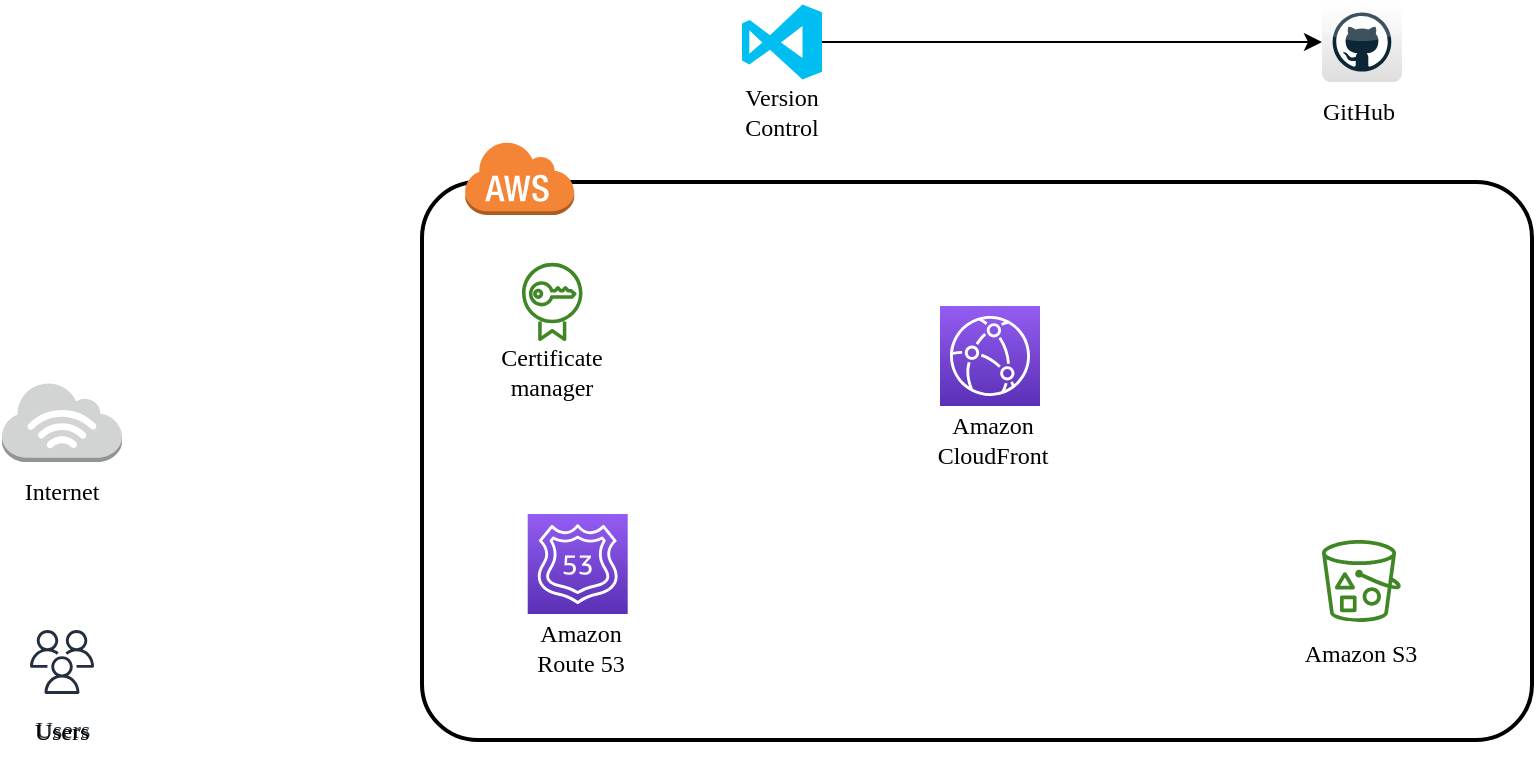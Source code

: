 <mxfile>
    <diagram id="efd7aKCfsBcA8Dt1WBM9" name="Page-1">
        <mxGraphModel dx="816" dy="427" grid="1" gridSize="10" guides="1" tooltips="1" connect="1" arrows="1" fold="1" page="1" pageScale="1" pageWidth="850" pageHeight="1100" background="none" math="0" shadow="0">
            <root>
                <mxCell id="0"/>
                <mxCell id="1" parent="0"/>
                <mxCell id="50" value="" style="edgeStyle=none;html=1;fontFamily=Garamond;" parent="1" source="12" target="10" edge="1">
                    <mxGeometry relative="1" as="geometry">
                        <mxPoint x="520" y="98.75" as="targetPoint"/>
                    </mxGeometry>
                </mxCell>
                <mxCell id="59" value="" style="group" parent="1" vertex="1" connectable="0">
                    <mxGeometry x="30" y="200" width="60" height="70" as="geometry"/>
                </mxCell>
                <mxCell id="22" value="" style="outlineConnect=0;dashed=0;verticalLabelPosition=bottom;verticalAlign=top;align=center;html=1;shape=mxgraph.aws3.internet_3;fillColor=#D2D3D3;gradientColor=none;" parent="59" vertex="1">
                    <mxGeometry width="60" height="40" as="geometry"/>
                </mxCell>
                <mxCell id="55" value="Internet" style="text;html=1;strokeColor=none;fillColor=none;align=center;verticalAlign=middle;whiteSpace=wrap;rounded=0;fontFamily=Garamond;" parent="59" vertex="1">
                    <mxGeometry y="40" width="60" height="30" as="geometry"/>
                </mxCell>
                <mxCell id="60" value="" style="group" parent="1" vertex="1" connectable="0">
                    <mxGeometry x="30" y="320" width="60" height="70" as="geometry"/>
                </mxCell>
                <mxCell id="40" value="Users" style="sketch=0;outlineConnect=0;fontColor=#232F3E;gradientColor=none;strokeColor=#232F3E;fillColor=#ffffff;dashed=0;verticalLabelPosition=bottom;verticalAlign=top;align=center;html=1;fontSize=12;fontStyle=0;aspect=fixed;shape=mxgraph.aws4.resourceIcon;resIcon=mxgraph.aws4.users;fontFamily=Garamond;" parent="60" vertex="1">
                    <mxGeometry x="10" width="40" height="40" as="geometry"/>
                </mxCell>
                <mxCell id="42" value="Users" style="text;html=1;strokeColor=none;fillColor=none;align=center;verticalAlign=middle;whiteSpace=wrap;rounded=0;fontFamily=Garamond;" parent="60" vertex="1">
                    <mxGeometry y="40" width="60" height="30" as="geometry"/>
                </mxCell>
                <mxCell id="29" value="" style="group" parent="1" vertex="1" connectable="0">
                    <mxGeometry x="240" y="80" width="555" height="310" as="geometry"/>
                </mxCell>
                <mxCell id="38" value="" style="group" parent="29" vertex="1" connectable="0">
                    <mxGeometry x="47.571" y="186.0" width="63.429" height="82.667" as="geometry"/>
                </mxCell>
                <mxCell id="32" value="" style="sketch=0;points=[[0,0,0],[0.25,0,0],[0.5,0,0],[0.75,0,0],[1,0,0],[0,1,0],[0.25,1,0],[0.5,1,0],[0.75,1,0],[1,1,0],[0,0.25,0],[0,0.5,0],[0,0.75,0],[1,0.25,0],[1,0.5,0],[1,0.75,0]];outlineConnect=0;fontColor=#232F3E;gradientColor=#945DF2;gradientDirection=north;fillColor=#5A30B5;strokeColor=#ffffff;dashed=0;verticalLabelPosition=bottom;verticalAlign=top;align=center;html=1;fontSize=12;fontStyle=0;aspect=fixed;shape=mxgraph.aws4.resourceIcon;resIcon=mxgraph.aws4.route_53;" parent="38" vertex="1">
                    <mxGeometry x="5.286" width="50" height="50" as="geometry"/>
                </mxCell>
                <mxCell id="33" value="&lt;p&gt;&lt;font face=&quot;Garamond&quot;&gt;Amazon Route 53&lt;/font&gt;&lt;/p&gt;" style="text;html=1;strokeColor=none;fillColor=none;align=center;verticalAlign=middle;whiteSpace=wrap;rounded=0;" parent="38" vertex="1">
                    <mxGeometry y="51.667" width="63.429" height="31.0" as="geometry"/>
                </mxCell>
                <mxCell id="39" value="" style="group" parent="29" vertex="1" connectable="0">
                    <mxGeometry y="20.0" width="555" height="279" as="geometry"/>
                </mxCell>
                <mxCell id="36" value="" style="group" parent="39" vertex="1" connectable="0">
                    <mxGeometry width="555" height="279" as="geometry"/>
                </mxCell>
                <mxCell id="27" value="" style="rounded=1;arcSize=10;dashed=0;fillColor=none;gradientColor=none;strokeWidth=2;movable=1;resizable=1;rotatable=1;deletable=1;editable=1;connectable=1;container=0;" parent="36" vertex="1">
                    <mxGeometry width="555" height="279" as="geometry"/>
                </mxCell>
                <mxCell id="37" value="" style="group" parent="36" vertex="1" connectable="0">
                    <mxGeometry x="253.714" y="62.0" width="63.429" height="82.667" as="geometry"/>
                </mxCell>
                <mxCell id="31" value="" style="sketch=0;points=[[0,0,0],[0.25,0,0],[0.5,0,0],[0.75,0,0],[1,0,0],[0,1,0],[0.25,1,0],[0.5,1,0],[0.75,1,0],[1,1,0],[0,0.25,0],[0,0.5,0],[0,0.75,0],[1,0.25,0],[1,0.5,0],[1,0.75,0]];outlineConnect=0;fontColor=#232F3E;gradientColor=#945DF2;gradientDirection=north;fillColor=#5A30B5;strokeColor=#ffffff;dashed=0;verticalLabelPosition=bottom;verticalAlign=top;align=center;html=1;fontSize=12;fontStyle=0;aspect=fixed;shape=mxgraph.aws4.resourceIcon;resIcon=mxgraph.aws4.cloudfront;" parent="37" vertex="1">
                    <mxGeometry x="5.286" width="50" height="50" as="geometry"/>
                </mxCell>
                <mxCell id="34" value="&lt;p&gt;&lt;font face=&quot;Garamond&quot;&gt;Amazon CloudFront&lt;/font&gt;&lt;/p&gt;" style="text;html=1;strokeColor=none;fillColor=none;align=center;verticalAlign=middle;whiteSpace=wrap;rounded=0;" parent="37" vertex="1">
                    <mxGeometry y="51.667" width="63.429" height="31.0" as="geometry"/>
                </mxCell>
                <mxCell id="28" value="" style="dashed=0;html=1;shape=mxgraph.aws3.cloud;fillColor=#F58536;gradientColor=none;dashed=0;movable=1;resizable=1;rotatable=1;deletable=1;editable=1;connectable=1;" parent="36" vertex="1">
                    <mxGeometry x="21.143" y="-20.667" width="54.971" height="37.2" as="geometry"/>
                </mxCell>
                <mxCell id="7" value="" style="outlineConnect=0;fontColor=#232F3E;gradientColor=none;fillColor=#3F8624;strokeColor=none;dashed=0;verticalLabelPosition=bottom;verticalAlign=top;align=center;html=1;fontSize=12;fontStyle=0;aspect=fixed;pointerEvents=1;shape=mxgraph.aws4.bucket_with_objects;rounded=0;" parent="36" vertex="1">
                    <mxGeometry x="450" y="179" width="39.43" height="41" as="geometry"/>
                </mxCell>
                <mxCell id="35" value="Amazon S3" style="text;html=1;strokeColor=none;fillColor=none;align=center;verticalAlign=middle;whiteSpace=wrap;rounded=0;fontFamily=Garamond;" parent="36" vertex="1">
                    <mxGeometry x="438.003" y="220.003" width="63.429" height="31.0" as="geometry"/>
                </mxCell>
                <mxCell id="58" value="" style="group" parent="36" vertex="1" connectable="0">
                    <mxGeometry x="35.13" y="40" width="60" height="70" as="geometry"/>
                </mxCell>
                <mxCell id="56" value="" style="sketch=0;outlineConnect=0;fontColor=#232F3E;gradientColor=none;fillColor=#3F8624;strokeColor=none;dashed=0;verticalLabelPosition=bottom;verticalAlign=top;align=center;html=1;fontSize=12;fontStyle=0;aspect=fixed;pointerEvents=1;shape=mxgraph.aws4.certificate_manager;fontFamily=Garamond;" parent="58" vertex="1">
                    <mxGeometry x="14.87" width="30.26" height="40" as="geometry"/>
                </mxCell>
                <mxCell id="57" value="Certificate manager" style="text;html=1;strokeColor=none;fillColor=none;align=center;verticalAlign=middle;whiteSpace=wrap;rounded=0;fontFamily=Garamond;" parent="58" vertex="1">
                    <mxGeometry y="40" width="60" height="30" as="geometry"/>
                </mxCell>
                <mxCell id="63" value="" style="group" parent="1" vertex="1" connectable="0">
                    <mxGeometry x="680" y="10" width="60" height="70" as="geometry"/>
                </mxCell>
                <mxCell id="10" value="" style="dashed=0;outlineConnect=0;html=1;align=center;labelPosition=center;verticalLabelPosition=bottom;verticalAlign=top;shape=mxgraph.webicons.github;gradientColor=#DFDEDE;rounded=0;" parent="63" vertex="1">
                    <mxGeometry x="10" width="40" height="40" as="geometry"/>
                </mxCell>
                <mxCell id="53" value="GitHub&amp;nbsp;" style="text;html=1;strokeColor=none;fillColor=none;align=center;verticalAlign=middle;whiteSpace=wrap;rounded=0;fontFamily=Garamond;" parent="63" vertex="1">
                    <mxGeometry y="40" width="60" height="30" as="geometry"/>
                </mxCell>
                <mxCell id="64" value="" style="group" parent="1" vertex="1" connectable="0">
                    <mxGeometry x="390" y="11.25" width="60" height="68.75" as="geometry"/>
                </mxCell>
                <mxCell id="12" value="" style="verticalLabelPosition=bottom;html=1;verticalAlign=top;align=center;strokeColor=none;fillColor=#00BEF2;shape=mxgraph.azure.visual_studio_online;rounded=0;" parent="64" vertex="1">
                    <mxGeometry x="10" width="40" height="37.5" as="geometry"/>
                </mxCell>
                <mxCell id="54" value="Version Control" style="text;html=1;strokeColor=none;fillColor=none;align=center;verticalAlign=middle;whiteSpace=wrap;rounded=0;fontFamily=Garamond;" parent="64" vertex="1">
                    <mxGeometry y="38.75" width="60" height="30" as="geometry"/>
                </mxCell>
            </root>
        </mxGraphModel>
    </diagram>
</mxfile>